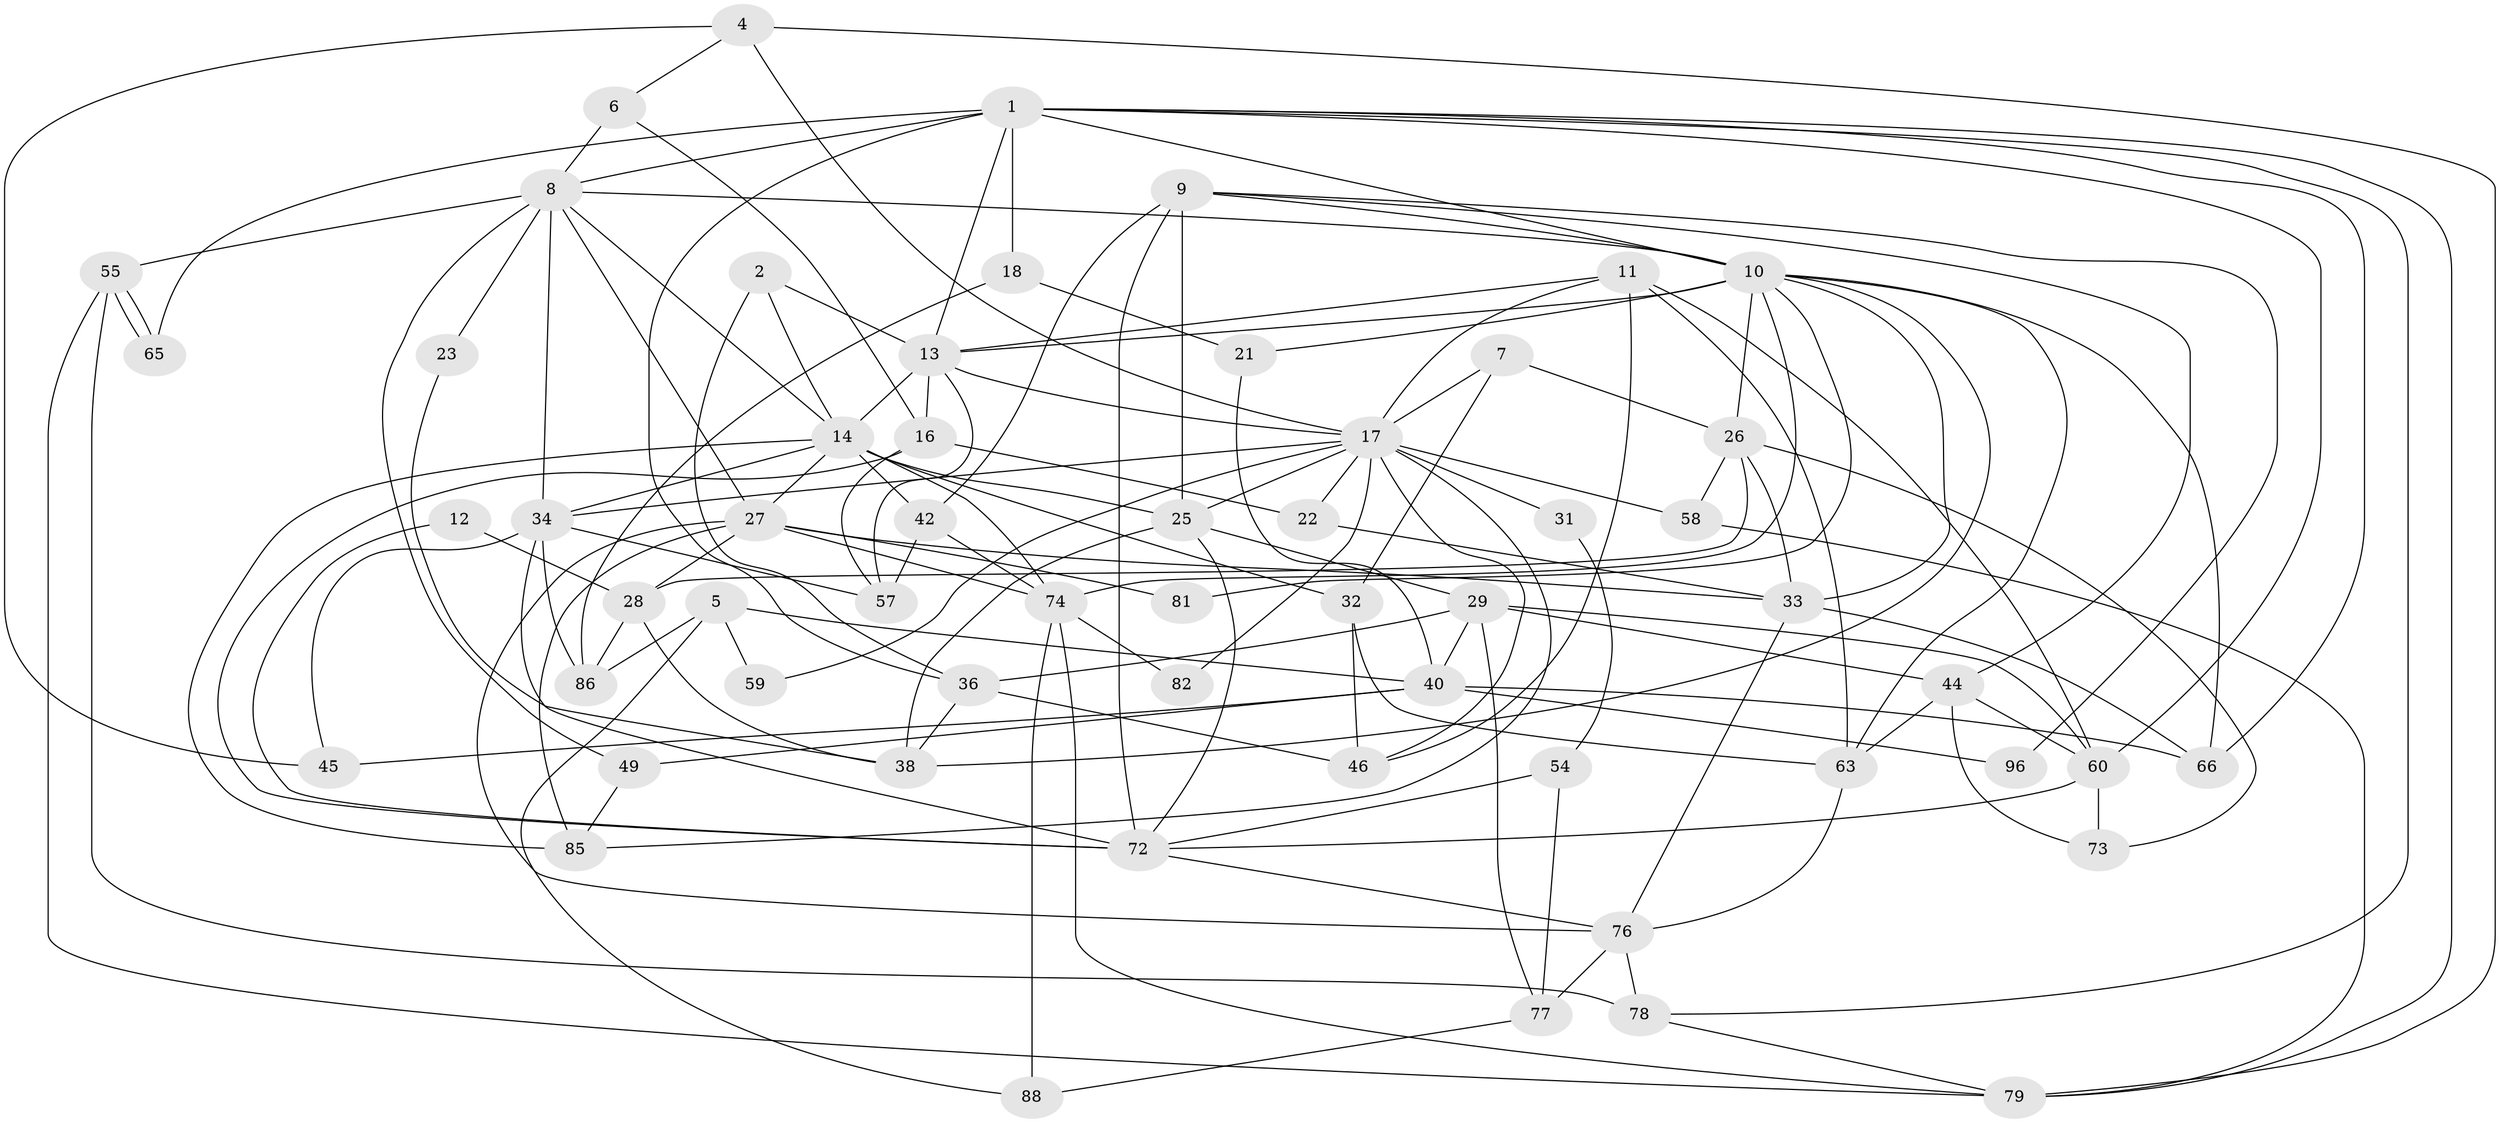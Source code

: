 // original degree distribution, {5: 0.12371134020618557, 3: 0.25773195876288657, 6: 0.13402061855670103, 4: 0.32989690721649484, 7: 0.010309278350515464, 2: 0.12371134020618557, 8: 0.020618556701030927}
// Generated by graph-tools (version 1.1) at 2025/18/03/04/25 18:18:54]
// undirected, 58 vertices, 142 edges
graph export_dot {
graph [start="1"]
  node [color=gray90,style=filled];
  1 [super="+3"];
  2;
  4;
  5 [super="+37"];
  6;
  7;
  8 [super="+24+19"];
  9 [super="+83"];
  10 [super="+68+41"];
  11 [super="+67"];
  12;
  13 [super="+50"];
  14 [super="+39+56"];
  16 [super="+71+87"];
  17 [super="+53+20"];
  18;
  21;
  22 [super="+90+93"];
  23;
  25 [super="+43"];
  26 [super="+35"];
  27 [super="+30"];
  28 [super="+48"];
  29 [super="+47"];
  31;
  32;
  33 [super="+95"];
  34 [super="+64"];
  36 [super="+52"];
  38;
  40 [super="+51"];
  42;
  44;
  45;
  46;
  49;
  54;
  55 [super="+61"];
  57;
  58;
  59;
  60;
  63;
  65;
  66;
  72 [super="+84"];
  73;
  74 [super="+92+91"];
  76;
  77;
  78;
  79;
  81;
  82;
  85;
  86;
  88;
  96;
  1 -- 66;
  1 -- 78;
  1 -- 10;
  1 -- 8;
  1 -- 65;
  1 -- 18;
  1 -- 36 [weight=2];
  1 -- 60;
  1 -- 79;
  1 -- 13;
  2 -- 14;
  2 -- 36;
  2 -- 13;
  4 -- 45;
  4 -- 6;
  4 -- 79;
  4 -- 17;
  5 -- 88;
  5 -- 59 [weight=2];
  5 -- 86;
  5 -- 40;
  6 -- 16;
  6 -- 8;
  7 -- 17;
  7 -- 32;
  7 -- 26;
  8 -- 49;
  8 -- 27 [weight=2];
  8 -- 55;
  8 -- 23;
  8 -- 10;
  8 -- 14;
  8 -- 34;
  9 -- 25;
  9 -- 72 [weight=2];
  9 -- 10;
  9 -- 42;
  9 -- 96;
  9 -- 44;
  10 -- 21;
  10 -- 66;
  10 -- 81;
  10 -- 13 [weight=2];
  10 -- 33;
  10 -- 74;
  10 -- 38;
  10 -- 63;
  10 -- 26 [weight=2];
  11 -- 46;
  11 -- 60;
  11 -- 63;
  11 -- 13;
  11 -- 17;
  12 -- 72;
  12 -- 28;
  13 -- 16 [weight=2];
  13 -- 14;
  13 -- 17;
  13 -- 57;
  14 -- 42;
  14 -- 32;
  14 -- 85;
  14 -- 27;
  14 -- 34;
  14 -- 74 [weight=2];
  14 -- 25 [weight=3];
  16 -- 57;
  16 -- 22 [weight=2];
  16 -- 72;
  17 -- 58;
  17 -- 82;
  17 -- 22;
  17 -- 25;
  17 -- 34;
  17 -- 85;
  17 -- 59;
  17 -- 46;
  17 -- 31;
  18 -- 21;
  18 -- 86;
  21 -- 40;
  22 -- 33;
  23 -- 38;
  25 -- 38;
  25 -- 72;
  25 -- 29;
  26 -- 33;
  26 -- 58;
  26 -- 73;
  26 -- 28;
  27 -- 28;
  27 -- 33;
  27 -- 76;
  27 -- 81;
  27 -- 85;
  27 -- 74 [weight=2];
  28 -- 38;
  28 -- 86;
  29 -- 40;
  29 -- 77;
  29 -- 44;
  29 -- 60;
  29 -- 36;
  31 -- 54;
  32 -- 46;
  32 -- 63;
  33 -- 66;
  33 -- 76;
  34 -- 72;
  34 -- 86;
  34 -- 57;
  34 -- 45;
  36 -- 38;
  36 -- 46;
  40 -- 66;
  40 -- 96;
  40 -- 49;
  40 -- 45;
  42 -- 57;
  42 -- 74;
  44 -- 63;
  44 -- 60;
  44 -- 73;
  49 -- 85;
  54 -- 77;
  54 -- 72;
  55 -- 78;
  55 -- 65 [weight=2];
  55 -- 65;
  55 -- 79;
  58 -- 79;
  60 -- 73;
  60 -- 72;
  63 -- 76;
  72 -- 76;
  74 -- 82;
  74 -- 79;
  74 -- 88;
  76 -- 77;
  76 -- 78;
  77 -- 88;
  78 -- 79;
}
